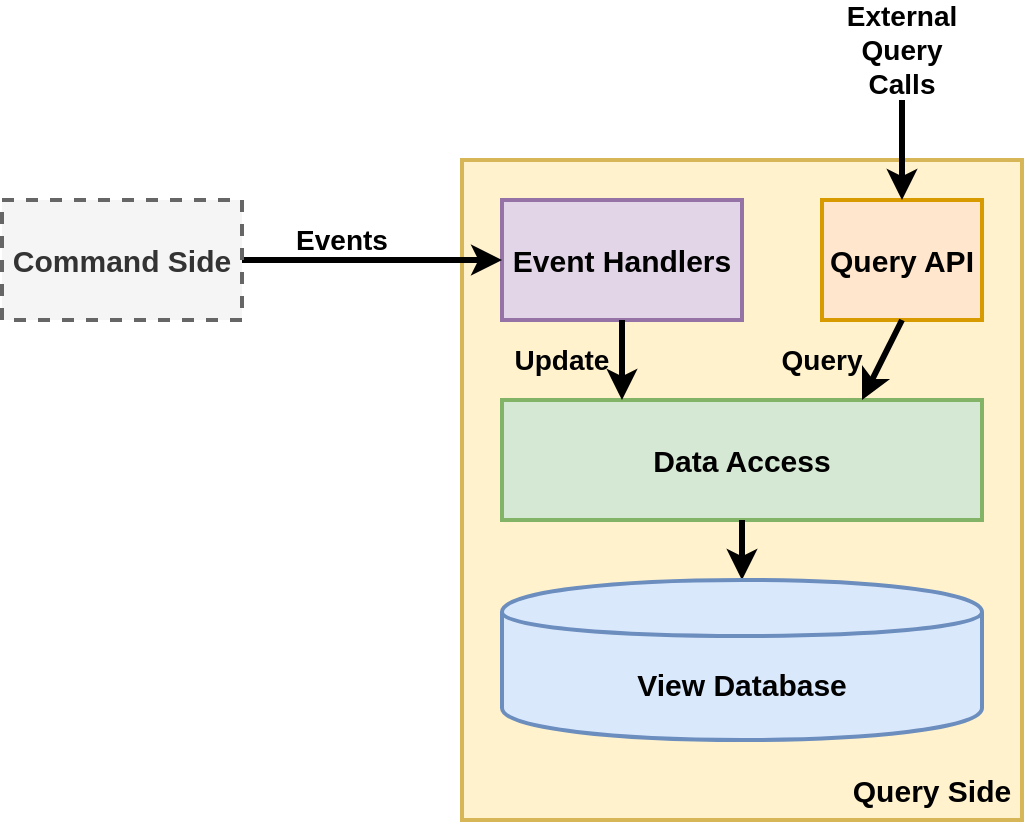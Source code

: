 <mxfile version="13.0.2" type="device"><diagram id="6TzX-dCpvElpSpvyeorz" name="Page-1"><mxGraphModel dx="1535" dy="652" grid="1" gridSize="10" guides="1" tooltips="1" connect="1" arrows="1" fold="1" page="1" pageScale="1" pageWidth="2000" pageHeight="2000" math="0" shadow="0"><root><mxCell id="0"/><mxCell id="1" parent="0"/><mxCell id="Hd-4lBAliZBNLi8ouar4-8" value="" style="rounded=0;whiteSpace=wrap;html=1;strokeWidth=2;fillColor=#fff2cc;strokeColor=#d6b656;" vertex="1" parent="1"><mxGeometry x="460" y="180" width="280" height="330" as="geometry"/></mxCell><mxCell id="Hd-4lBAliZBNLi8ouar4-1" value="&lt;font style=&quot;font-size: 15px&quot;&gt;&lt;b&gt;Event Handlers&lt;/b&gt;&lt;/font&gt;" style="rounded=0;whiteSpace=wrap;html=1;strokeWidth=2;fillColor=#e1d5e7;strokeColor=#9673a6;" vertex="1" parent="1"><mxGeometry x="480" y="200" width="120" height="60" as="geometry"/></mxCell><mxCell id="Hd-4lBAliZBNLi8ouar4-2" value="&lt;font style=&quot;font-size: 15px&quot;&gt;&lt;b&gt;Query API&lt;/b&gt;&lt;/font&gt;" style="rounded=0;whiteSpace=wrap;html=1;strokeWidth=2;fillColor=#ffe6cc;strokeColor=#d79b00;" vertex="1" parent="1"><mxGeometry x="640" y="200" width="80" height="60" as="geometry"/></mxCell><mxCell id="Hd-4lBAliZBNLi8ouar4-3" value="&lt;font style=&quot;font-size: 15px&quot;&gt;&lt;b&gt;Data Access&lt;/b&gt;&lt;/font&gt;" style="rounded=0;whiteSpace=wrap;html=1;strokeWidth=2;fillColor=#d5e8d4;strokeColor=#82b366;" vertex="1" parent="1"><mxGeometry x="480" y="300" width="240" height="60" as="geometry"/></mxCell><mxCell id="Hd-4lBAliZBNLi8ouar4-5" value="" style="endArrow=classic;html=1;strokeWidth=3;exitX=0.5;exitY=1;exitDx=0;exitDy=0;entryX=0.25;entryY=0;entryDx=0;entryDy=0;" edge="1" parent="1" source="Hd-4lBAliZBNLi8ouar4-1" target="Hd-4lBAliZBNLi8ouar4-3"><mxGeometry width="50" height="50" relative="1" as="geometry"><mxPoint x="750" y="360" as="sourcePoint"/><mxPoint x="800" y="310" as="targetPoint"/></mxGeometry></mxCell><mxCell id="Hd-4lBAliZBNLi8ouar4-6" value="" style="endArrow=classic;html=1;strokeWidth=3;exitX=0.5;exitY=1;exitDx=0;exitDy=0;entryX=0.75;entryY=0;entryDx=0;entryDy=0;" edge="1" parent="1" source="Hd-4lBAliZBNLi8ouar4-2" target="Hd-4lBAliZBNLi8ouar4-3"><mxGeometry width="50" height="50" relative="1" as="geometry"><mxPoint x="970" y="320" as="sourcePoint"/><mxPoint x="970" y="360" as="targetPoint"/></mxGeometry></mxCell><mxCell id="Hd-4lBAliZBNLi8ouar4-7" value="" style="endArrow=classic;html=1;strokeWidth=3;exitX=0.5;exitY=1;exitDx=0;exitDy=0;entryX=0.5;entryY=0;entryDx=0;entryDy=0;" edge="1" parent="1" source="Hd-4lBAliZBNLi8ouar4-3" target="Hd-4lBAliZBNLi8ouar4-15"><mxGeometry width="50" height="50" relative="1" as="geometry"><mxPoint x="870" y="330" as="sourcePoint"/><mxPoint x="600" y="400" as="targetPoint"/></mxGeometry></mxCell><mxCell id="Hd-4lBAliZBNLi8ouar4-9" value="&lt;font style=&quot;font-size: 14px&quot;&gt;&lt;b&gt;Update&lt;/b&gt;&lt;/font&gt;" style="text;html=1;strokeColor=none;fillColor=none;align=center;verticalAlign=middle;whiteSpace=wrap;rounded=0;" vertex="1" parent="1"><mxGeometry x="480" y="270" width="60" height="20" as="geometry"/></mxCell><mxCell id="Hd-4lBAliZBNLi8ouar4-10" value="&lt;font style=&quot;font-size: 14px&quot;&gt;&lt;b&gt;Query&lt;/b&gt;&lt;/font&gt;" style="text;html=1;strokeColor=none;fillColor=none;align=center;verticalAlign=middle;whiteSpace=wrap;rounded=0;" vertex="1" parent="1"><mxGeometry x="610" y="270" width="60" height="20" as="geometry"/></mxCell><mxCell id="Hd-4lBAliZBNLi8ouar4-11" value="" style="endArrow=classic;html=1;strokeWidth=3;entryX=0.5;entryY=0;entryDx=0;entryDy=0;" edge="1" parent="1" target="Hd-4lBAliZBNLi8ouar4-2"><mxGeometry width="50" height="50" relative="1" as="geometry"><mxPoint x="680" y="150" as="sourcePoint"/><mxPoint x="800" y="310" as="targetPoint"/></mxGeometry></mxCell><mxCell id="Hd-4lBAliZBNLi8ouar4-12" value="&lt;font style=&quot;font-size: 14px&quot;&gt;&lt;b&gt;External Query Calls&lt;/b&gt;&lt;/font&gt;" style="text;html=1;strokeColor=none;fillColor=none;align=center;verticalAlign=middle;whiteSpace=wrap;rounded=0;" vertex="1" parent="1"><mxGeometry x="650" y="100" width="60" height="50" as="geometry"/></mxCell><mxCell id="Hd-4lBAliZBNLi8ouar4-13" value="" style="endArrow=classic;html=1;strokeWidth=3;entryX=0;entryY=0.5;entryDx=0;entryDy=0;exitX=1;exitY=0.5;exitDx=0;exitDy=0;" edge="1" parent="1" source="Hd-4lBAliZBNLi8ouar4-18" target="Hd-4lBAliZBNLi8ouar4-1"><mxGeometry width="50" height="50" relative="1" as="geometry"><mxPoint x="400" y="230" as="sourcePoint"/><mxPoint x="800" y="310" as="targetPoint"/></mxGeometry></mxCell><mxCell id="Hd-4lBAliZBNLi8ouar4-14" value="&lt;font style=&quot;font-size: 14px&quot;&gt;&lt;b&gt;Events&lt;/b&gt;&lt;/font&gt;" style="text;html=1;strokeColor=none;fillColor=none;align=center;verticalAlign=middle;whiteSpace=wrap;rounded=0;" vertex="1" parent="1"><mxGeometry x="370" y="210" width="60" height="20" as="geometry"/></mxCell><mxCell id="Hd-4lBAliZBNLi8ouar4-15" value="&lt;font style=&quot;font-size: 15px&quot;&gt;&lt;b&gt;View Database&lt;/b&gt;&lt;/font&gt;" style="shape=cylinder;whiteSpace=wrap;html=1;boundedLbl=1;backgroundOutline=1;strokeWidth=2;fillColor=#dae8fc;strokeColor=#6c8ebf;" vertex="1" parent="1"><mxGeometry x="480" y="390" width="240" height="80" as="geometry"/></mxCell><mxCell id="Hd-4lBAliZBNLi8ouar4-18" value="&lt;font style=&quot;font-size: 15px&quot;&gt;&lt;b&gt;Command Side&lt;/b&gt;&lt;/font&gt;" style="rounded=0;whiteSpace=wrap;html=1;strokeWidth=2;fillColor=#f5f5f5;strokeColor=#666666;fontColor=#333333;dashed=1;" vertex="1" parent="1"><mxGeometry x="230" y="200" width="120" height="60" as="geometry"/></mxCell><mxCell id="Hd-4lBAliZBNLi8ouar4-19" value="&lt;font style=&quot;font-size: 15px&quot;&gt;&lt;b&gt;Query Side&lt;/b&gt;&lt;/font&gt;" style="text;html=1;strokeColor=none;fillColor=none;align=center;verticalAlign=middle;whiteSpace=wrap;rounded=0;dashed=1;" vertex="1" parent="1"><mxGeometry x="650" y="480" width="90" height="30" as="geometry"/></mxCell></root></mxGraphModel></diagram></mxfile>